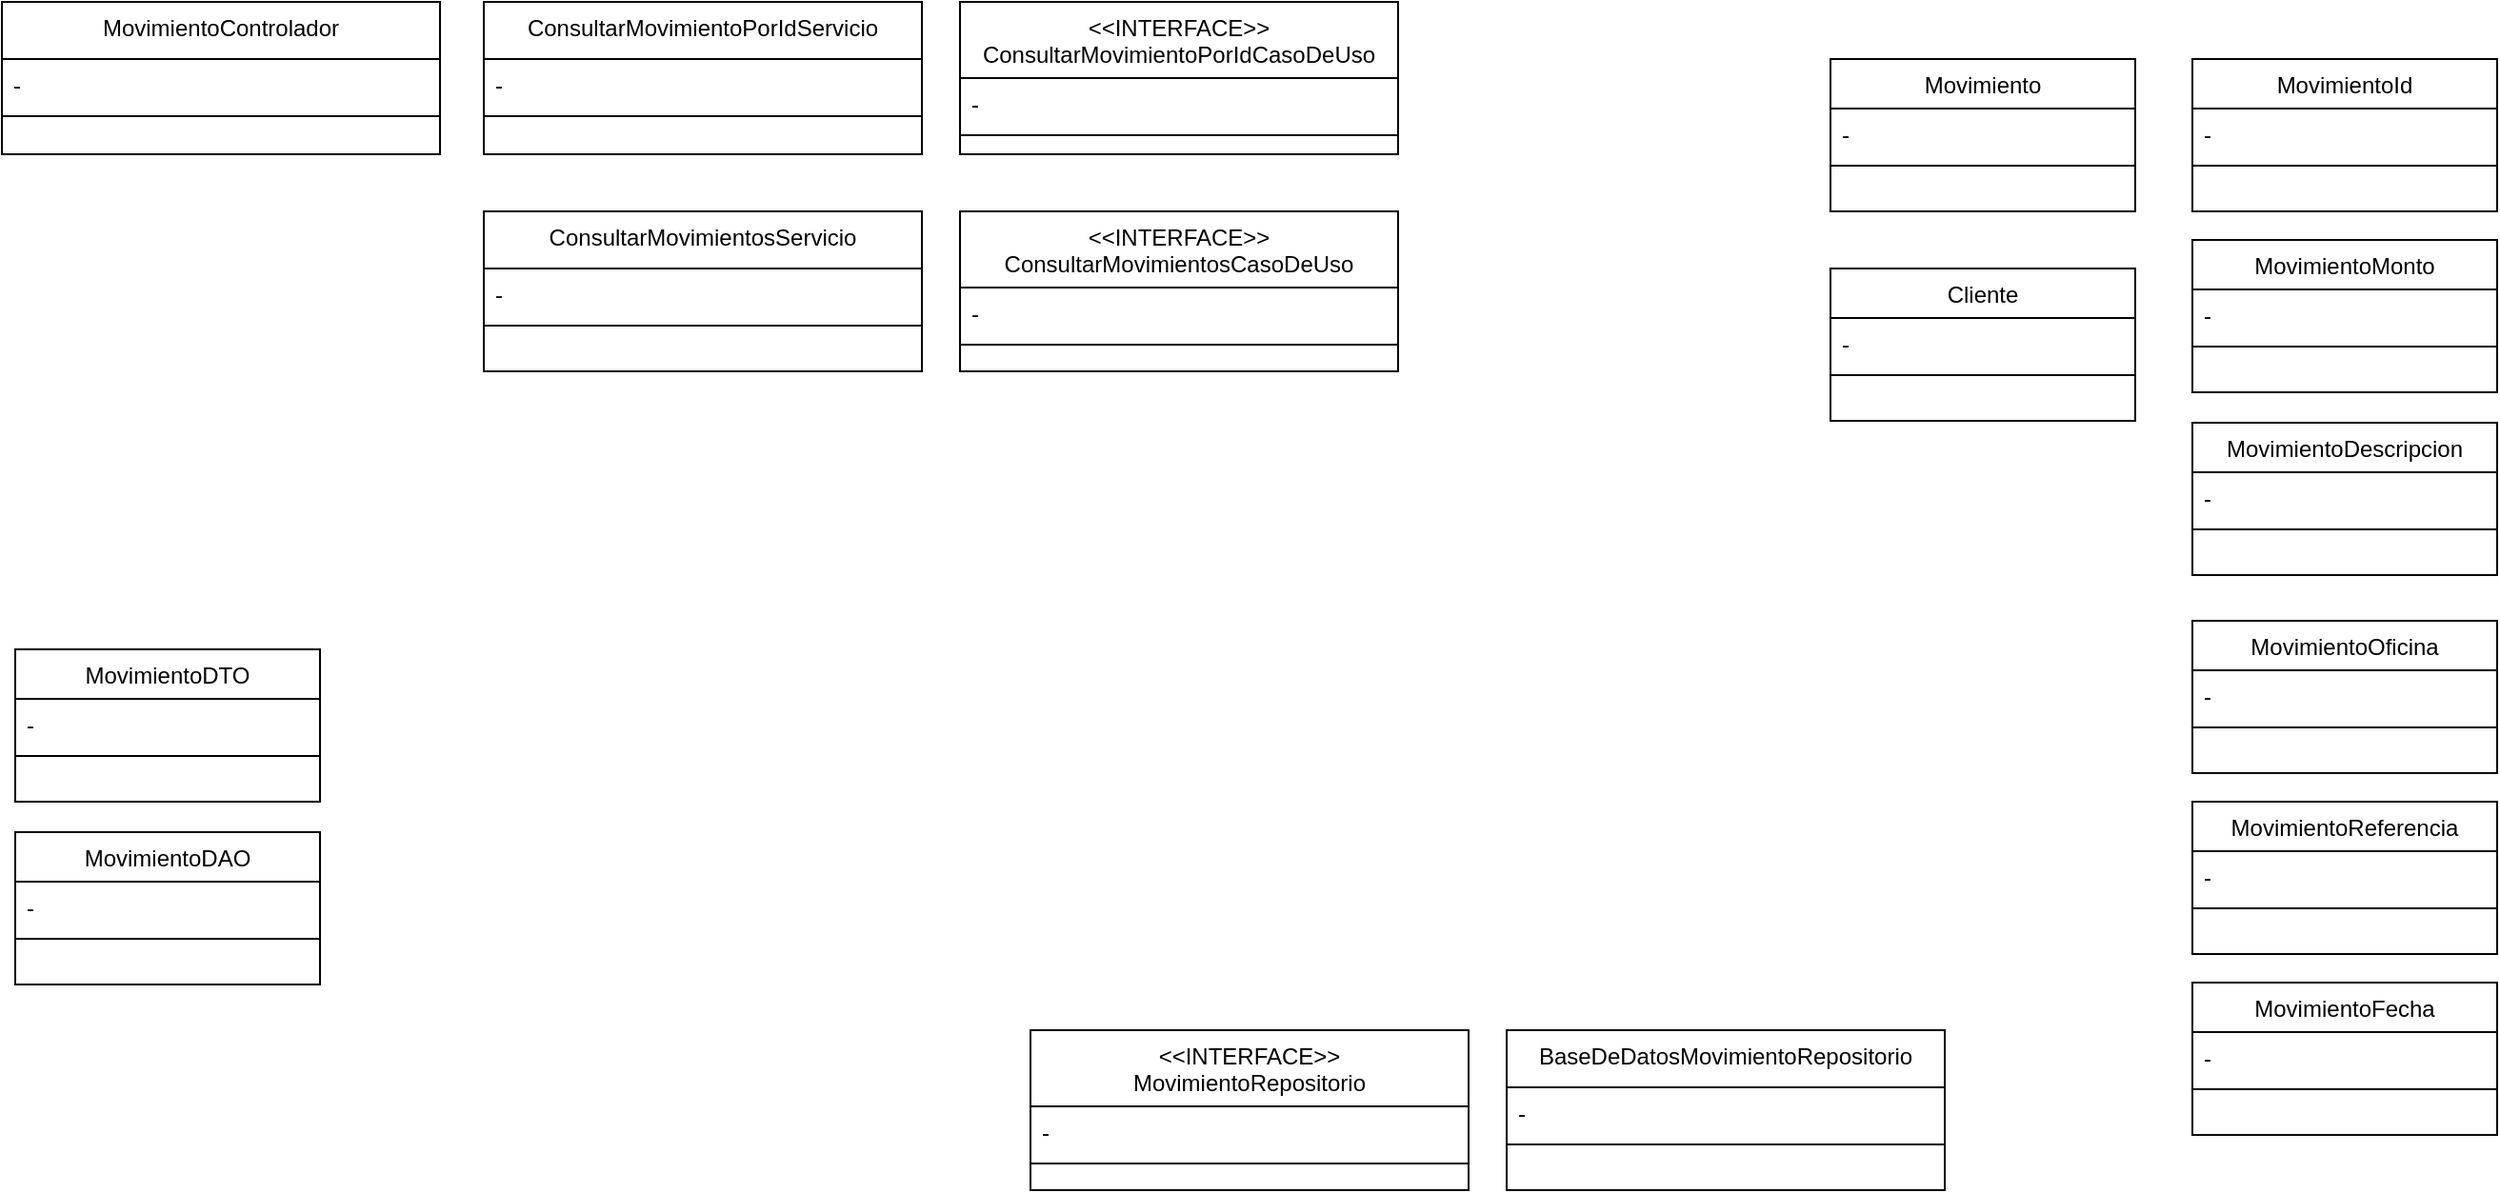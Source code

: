 <mxfile version="20.0.3" type="github">
  <diagram id="C5RBs43oDa-KdzZeNtuy" name="Page-1">
    <mxGraphModel dx="2858" dy="1134" grid="1" gridSize="10" guides="1" tooltips="1" connect="1" arrows="1" fold="1" page="1" pageScale="1" pageWidth="827" pageHeight="1169" math="0" shadow="0">
      <root>
        <mxCell id="WIyWlLk6GJQsqaUBKTNV-0" />
        <mxCell id="WIyWlLk6GJQsqaUBKTNV-1" parent="WIyWlLk6GJQsqaUBKTNV-0" />
        <mxCell id="2yFdf9DXdA51hIsUHz0y-0" value="Movimiento" style="swimlane;fontStyle=0;align=center;verticalAlign=top;childLayout=stackLayout;horizontal=1;startSize=26;horizontalStack=0;resizeParent=1;resizeLast=0;collapsible=1;marginBottom=0;rounded=0;shadow=0;strokeWidth=1;" parent="WIyWlLk6GJQsqaUBKTNV-1" vertex="1">
          <mxGeometry x="380" y="240" width="160" height="80" as="geometry">
            <mxRectangle x="550" y="140" width="160" height="26" as="alternateBounds" />
          </mxGeometry>
        </mxCell>
        <mxCell id="2yFdf9DXdA51hIsUHz0y-1" value="- " style="text;align=left;verticalAlign=top;spacingLeft=4;spacingRight=4;overflow=hidden;rotatable=0;points=[[0,0.5],[1,0.5]];portConstraint=eastwest;" parent="2yFdf9DXdA51hIsUHz0y-0" vertex="1">
          <mxGeometry y="26" width="160" height="26" as="geometry" />
        </mxCell>
        <mxCell id="2yFdf9DXdA51hIsUHz0y-6" value="" style="line;html=1;strokeWidth=1;align=left;verticalAlign=middle;spacingTop=-1;spacingLeft=3;spacingRight=3;rotatable=0;labelPosition=right;points=[];portConstraint=eastwest;" parent="2yFdf9DXdA51hIsUHz0y-0" vertex="1">
          <mxGeometry y="52" width="160" height="8" as="geometry" />
        </mxCell>
        <mxCell id="2yFdf9DXdA51hIsUHz0y-12" value="MovimientoMonto" style="swimlane;fontStyle=0;align=center;verticalAlign=top;childLayout=stackLayout;horizontal=1;startSize=26;horizontalStack=0;resizeParent=1;resizeLast=0;collapsible=1;marginBottom=0;rounded=0;shadow=0;strokeWidth=1;" parent="WIyWlLk6GJQsqaUBKTNV-1" vertex="1">
          <mxGeometry x="570" y="335" width="160" height="80" as="geometry">
            <mxRectangle x="550" y="140" width="160" height="26" as="alternateBounds" />
          </mxGeometry>
        </mxCell>
        <mxCell id="2yFdf9DXdA51hIsUHz0y-13" value="- " style="text;align=left;verticalAlign=top;spacingLeft=4;spacingRight=4;overflow=hidden;rotatable=0;points=[[0,0.5],[1,0.5]];portConstraint=eastwest;" parent="2yFdf9DXdA51hIsUHz0y-12" vertex="1">
          <mxGeometry y="26" width="160" height="26" as="geometry" />
        </mxCell>
        <mxCell id="2yFdf9DXdA51hIsUHz0y-14" value="" style="line;html=1;strokeWidth=1;align=left;verticalAlign=middle;spacingTop=-1;spacingLeft=3;spacingRight=3;rotatable=0;labelPosition=right;points=[];portConstraint=eastwest;" parent="2yFdf9DXdA51hIsUHz0y-12" vertex="1">
          <mxGeometry y="52" width="160" height="8" as="geometry" />
        </mxCell>
        <mxCell id="2yFdf9DXdA51hIsUHz0y-16" value="MovimientoDescripcion" style="swimlane;fontStyle=0;align=center;verticalAlign=top;childLayout=stackLayout;horizontal=1;startSize=26;horizontalStack=0;resizeParent=1;resizeLast=0;collapsible=1;marginBottom=0;rounded=0;shadow=0;strokeWidth=1;" parent="WIyWlLk6GJQsqaUBKTNV-1" vertex="1">
          <mxGeometry x="570" y="431" width="160" height="80" as="geometry">
            <mxRectangle x="550" y="140" width="160" height="26" as="alternateBounds" />
          </mxGeometry>
        </mxCell>
        <mxCell id="2yFdf9DXdA51hIsUHz0y-17" value="- " style="text;align=left;verticalAlign=top;spacingLeft=4;spacingRight=4;overflow=hidden;rotatable=0;points=[[0,0.5],[1,0.5]];portConstraint=eastwest;" parent="2yFdf9DXdA51hIsUHz0y-16" vertex="1">
          <mxGeometry y="26" width="160" height="26" as="geometry" />
        </mxCell>
        <mxCell id="2yFdf9DXdA51hIsUHz0y-18" value="" style="line;html=1;strokeWidth=1;align=left;verticalAlign=middle;spacingTop=-1;spacingLeft=3;spacingRight=3;rotatable=0;labelPosition=right;points=[];portConstraint=eastwest;" parent="2yFdf9DXdA51hIsUHz0y-16" vertex="1">
          <mxGeometry y="52" width="160" height="8" as="geometry" />
        </mxCell>
        <mxCell id="2yFdf9DXdA51hIsUHz0y-19" value="MovimientoOficina" style="swimlane;fontStyle=0;align=center;verticalAlign=top;childLayout=stackLayout;horizontal=1;startSize=26;horizontalStack=0;resizeParent=1;resizeLast=0;collapsible=1;marginBottom=0;rounded=0;shadow=0;strokeWidth=1;" parent="WIyWlLk6GJQsqaUBKTNV-1" vertex="1">
          <mxGeometry x="570" y="535" width="160" height="80" as="geometry">
            <mxRectangle x="550" y="140" width="160" height="26" as="alternateBounds" />
          </mxGeometry>
        </mxCell>
        <mxCell id="2yFdf9DXdA51hIsUHz0y-20" value="- " style="text;align=left;verticalAlign=top;spacingLeft=4;spacingRight=4;overflow=hidden;rotatable=0;points=[[0,0.5],[1,0.5]];portConstraint=eastwest;" parent="2yFdf9DXdA51hIsUHz0y-19" vertex="1">
          <mxGeometry y="26" width="160" height="26" as="geometry" />
        </mxCell>
        <mxCell id="2yFdf9DXdA51hIsUHz0y-21" value="" style="line;html=1;strokeWidth=1;align=left;verticalAlign=middle;spacingTop=-1;spacingLeft=3;spacingRight=3;rotatable=0;labelPosition=right;points=[];portConstraint=eastwest;" parent="2yFdf9DXdA51hIsUHz0y-19" vertex="1">
          <mxGeometry y="52" width="160" height="8" as="geometry" />
        </mxCell>
        <mxCell id="2yFdf9DXdA51hIsUHz0y-22" value="MovimientoReferencia" style="swimlane;fontStyle=0;align=center;verticalAlign=top;childLayout=stackLayout;horizontal=1;startSize=26;horizontalStack=0;resizeParent=1;resizeLast=0;collapsible=1;marginBottom=0;rounded=0;shadow=0;strokeWidth=1;" parent="WIyWlLk6GJQsqaUBKTNV-1" vertex="1">
          <mxGeometry x="570" y="630" width="160" height="80" as="geometry">
            <mxRectangle x="550" y="140" width="160" height="26" as="alternateBounds" />
          </mxGeometry>
        </mxCell>
        <mxCell id="2yFdf9DXdA51hIsUHz0y-23" value="- " style="text;align=left;verticalAlign=top;spacingLeft=4;spacingRight=4;overflow=hidden;rotatable=0;points=[[0,0.5],[1,0.5]];portConstraint=eastwest;" parent="2yFdf9DXdA51hIsUHz0y-22" vertex="1">
          <mxGeometry y="26" width="160" height="26" as="geometry" />
        </mxCell>
        <mxCell id="2yFdf9DXdA51hIsUHz0y-24" value="" style="line;html=1;strokeWidth=1;align=left;verticalAlign=middle;spacingTop=-1;spacingLeft=3;spacingRight=3;rotatable=0;labelPosition=right;points=[];portConstraint=eastwest;" parent="2yFdf9DXdA51hIsUHz0y-22" vertex="1">
          <mxGeometry y="52" width="160" height="8" as="geometry" />
        </mxCell>
        <mxCell id="2yFdf9DXdA51hIsUHz0y-26" value="MovimientoFecha" style="swimlane;fontStyle=0;align=center;verticalAlign=top;childLayout=stackLayout;horizontal=1;startSize=26;horizontalStack=0;resizeParent=1;resizeLast=0;collapsible=1;marginBottom=0;rounded=0;shadow=0;strokeWidth=1;" parent="WIyWlLk6GJQsqaUBKTNV-1" vertex="1">
          <mxGeometry x="570" y="725" width="160" height="80" as="geometry">
            <mxRectangle x="550" y="140" width="160" height="26" as="alternateBounds" />
          </mxGeometry>
        </mxCell>
        <mxCell id="2yFdf9DXdA51hIsUHz0y-27" value="- " style="text;align=left;verticalAlign=top;spacingLeft=4;spacingRight=4;overflow=hidden;rotatable=0;points=[[0,0.5],[1,0.5]];portConstraint=eastwest;" parent="2yFdf9DXdA51hIsUHz0y-26" vertex="1">
          <mxGeometry y="26" width="160" height="26" as="geometry" />
        </mxCell>
        <mxCell id="2yFdf9DXdA51hIsUHz0y-28" value="" style="line;html=1;strokeWidth=1;align=left;verticalAlign=middle;spacingTop=-1;spacingLeft=3;spacingRight=3;rotatable=0;labelPosition=right;points=[];portConstraint=eastwest;" parent="2yFdf9DXdA51hIsUHz0y-26" vertex="1">
          <mxGeometry y="52" width="160" height="8" as="geometry" />
        </mxCell>
        <mxCell id="2yFdf9DXdA51hIsUHz0y-29" value="&lt;&lt;INTERFACE&gt;&gt;&#xa;ConsultarMovimientoPorIdCasoDeUso" style="swimlane;fontStyle=0;align=center;verticalAlign=top;childLayout=stackLayout;horizontal=1;startSize=40;horizontalStack=0;resizeParent=1;resizeLast=0;collapsible=1;marginBottom=0;rounded=0;shadow=0;strokeWidth=1;" parent="WIyWlLk6GJQsqaUBKTNV-1" vertex="1">
          <mxGeometry x="-77" y="210" width="230" height="80" as="geometry">
            <mxRectangle x="550" y="140" width="160" height="26" as="alternateBounds" />
          </mxGeometry>
        </mxCell>
        <mxCell id="2yFdf9DXdA51hIsUHz0y-30" value="- " style="text;align=left;verticalAlign=top;spacingLeft=4;spacingRight=4;overflow=hidden;rotatable=0;points=[[0,0.5],[1,0.5]];portConstraint=eastwest;" parent="2yFdf9DXdA51hIsUHz0y-29" vertex="1">
          <mxGeometry y="40" width="230" height="26" as="geometry" />
        </mxCell>
        <mxCell id="2yFdf9DXdA51hIsUHz0y-31" value="" style="line;html=1;strokeWidth=1;align=left;verticalAlign=middle;spacingTop=-1;spacingLeft=3;spacingRight=3;rotatable=0;labelPosition=right;points=[];portConstraint=eastwest;" parent="2yFdf9DXdA51hIsUHz0y-29" vertex="1">
          <mxGeometry y="66" width="230" height="8" as="geometry" />
        </mxCell>
        <mxCell id="2yFdf9DXdA51hIsUHz0y-32" value="MovimientoId" style="swimlane;fontStyle=0;align=center;verticalAlign=top;childLayout=stackLayout;horizontal=1;startSize=26;horizontalStack=0;resizeParent=1;resizeLast=0;collapsible=1;marginBottom=0;rounded=0;shadow=0;strokeWidth=1;" parent="WIyWlLk6GJQsqaUBKTNV-1" vertex="1">
          <mxGeometry x="570" y="240" width="160" height="80" as="geometry">
            <mxRectangle x="550" y="140" width="160" height="26" as="alternateBounds" />
          </mxGeometry>
        </mxCell>
        <mxCell id="2yFdf9DXdA51hIsUHz0y-33" value="- " style="text;align=left;verticalAlign=top;spacingLeft=4;spacingRight=4;overflow=hidden;rotatable=0;points=[[0,0.5],[1,0.5]];portConstraint=eastwest;" parent="2yFdf9DXdA51hIsUHz0y-32" vertex="1">
          <mxGeometry y="26" width="160" height="26" as="geometry" />
        </mxCell>
        <mxCell id="2yFdf9DXdA51hIsUHz0y-34" value="" style="line;html=1;strokeWidth=1;align=left;verticalAlign=middle;spacingTop=-1;spacingLeft=3;spacingRight=3;rotatable=0;labelPosition=right;points=[];portConstraint=eastwest;" parent="2yFdf9DXdA51hIsUHz0y-32" vertex="1">
          <mxGeometry y="52" width="160" height="8" as="geometry" />
        </mxCell>
        <mxCell id="2yFdf9DXdA51hIsUHz0y-38" value="&lt;&lt;INTERFACE&gt;&gt;&#xa;ConsultarMovimientosCasoDeUso" style="swimlane;fontStyle=0;align=center;verticalAlign=top;childLayout=stackLayout;horizontal=1;startSize=40;horizontalStack=0;resizeParent=1;resizeLast=0;collapsible=1;marginBottom=0;rounded=0;shadow=0;strokeWidth=1;" parent="WIyWlLk6GJQsqaUBKTNV-1" vertex="1">
          <mxGeometry x="-77" y="320" width="230" height="84" as="geometry">
            <mxRectangle x="550" y="140" width="160" height="26" as="alternateBounds" />
          </mxGeometry>
        </mxCell>
        <mxCell id="2yFdf9DXdA51hIsUHz0y-39" value="- " style="text;align=left;verticalAlign=top;spacingLeft=4;spacingRight=4;overflow=hidden;rotatable=0;points=[[0,0.5],[1,0.5]];portConstraint=eastwest;" parent="2yFdf9DXdA51hIsUHz0y-38" vertex="1">
          <mxGeometry y="40" width="230" height="26" as="geometry" />
        </mxCell>
        <mxCell id="2yFdf9DXdA51hIsUHz0y-40" value="" style="line;html=1;strokeWidth=1;align=left;verticalAlign=middle;spacingTop=-1;spacingLeft=3;spacingRight=3;rotatable=0;labelPosition=right;points=[];portConstraint=eastwest;" parent="2yFdf9DXdA51hIsUHz0y-38" vertex="1">
          <mxGeometry y="66" width="230" height="8" as="geometry" />
        </mxCell>
        <mxCell id="2yFdf9DXdA51hIsUHz0y-41" value="ConsultarMovimientoPorIdServicio" style="swimlane;fontStyle=0;align=center;verticalAlign=top;childLayout=stackLayout;horizontal=1;startSize=30;horizontalStack=0;resizeParent=1;resizeLast=0;collapsible=1;marginBottom=0;rounded=0;shadow=0;strokeWidth=1;" parent="WIyWlLk6GJQsqaUBKTNV-1" vertex="1">
          <mxGeometry x="-327" y="210" width="230" height="80" as="geometry">
            <mxRectangle x="550" y="140" width="160" height="26" as="alternateBounds" />
          </mxGeometry>
        </mxCell>
        <mxCell id="2yFdf9DXdA51hIsUHz0y-42" value="- " style="text;align=left;verticalAlign=top;spacingLeft=4;spacingRight=4;overflow=hidden;rotatable=0;points=[[0,0.5],[1,0.5]];portConstraint=eastwest;" parent="2yFdf9DXdA51hIsUHz0y-41" vertex="1">
          <mxGeometry y="30" width="230" height="26" as="geometry" />
        </mxCell>
        <mxCell id="2yFdf9DXdA51hIsUHz0y-43" value="" style="line;html=1;strokeWidth=1;align=left;verticalAlign=middle;spacingTop=-1;spacingLeft=3;spacingRight=3;rotatable=0;labelPosition=right;points=[];portConstraint=eastwest;" parent="2yFdf9DXdA51hIsUHz0y-41" vertex="1">
          <mxGeometry y="56" width="230" height="8" as="geometry" />
        </mxCell>
        <mxCell id="2yFdf9DXdA51hIsUHz0y-44" value="ConsultarMovimientosServicio" style="swimlane;fontStyle=0;align=center;verticalAlign=top;childLayout=stackLayout;horizontal=1;startSize=30;horizontalStack=0;resizeParent=1;resizeLast=0;collapsible=1;marginBottom=0;rounded=0;shadow=0;strokeWidth=1;" parent="WIyWlLk6GJQsqaUBKTNV-1" vertex="1">
          <mxGeometry x="-327" y="320" width="230" height="84" as="geometry">
            <mxRectangle x="550" y="140" width="160" height="26" as="alternateBounds" />
          </mxGeometry>
        </mxCell>
        <mxCell id="2yFdf9DXdA51hIsUHz0y-45" value="- " style="text;align=left;verticalAlign=top;spacingLeft=4;spacingRight=4;overflow=hidden;rotatable=0;points=[[0,0.5],[1,0.5]];portConstraint=eastwest;" parent="2yFdf9DXdA51hIsUHz0y-44" vertex="1">
          <mxGeometry y="30" width="230" height="26" as="geometry" />
        </mxCell>
        <mxCell id="2yFdf9DXdA51hIsUHz0y-46" value="" style="line;html=1;strokeWidth=1;align=left;verticalAlign=middle;spacingTop=-1;spacingLeft=3;spacingRight=3;rotatable=0;labelPosition=right;points=[];portConstraint=eastwest;" parent="2yFdf9DXdA51hIsUHz0y-44" vertex="1">
          <mxGeometry y="56" width="230" height="8" as="geometry" />
        </mxCell>
        <mxCell id="2yFdf9DXdA51hIsUHz0y-47" value="MovimientoControlador" style="swimlane;fontStyle=0;align=center;verticalAlign=top;childLayout=stackLayout;horizontal=1;startSize=30;horizontalStack=0;resizeParent=1;resizeLast=0;collapsible=1;marginBottom=0;rounded=0;shadow=0;strokeWidth=1;" parent="WIyWlLk6GJQsqaUBKTNV-1" vertex="1">
          <mxGeometry x="-580" y="210" width="230" height="80" as="geometry">
            <mxRectangle x="550" y="140" width="160" height="26" as="alternateBounds" />
          </mxGeometry>
        </mxCell>
        <mxCell id="2yFdf9DXdA51hIsUHz0y-48" value="- " style="text;align=left;verticalAlign=top;spacingLeft=4;spacingRight=4;overflow=hidden;rotatable=0;points=[[0,0.5],[1,0.5]];portConstraint=eastwest;" parent="2yFdf9DXdA51hIsUHz0y-47" vertex="1">
          <mxGeometry y="30" width="230" height="26" as="geometry" />
        </mxCell>
        <mxCell id="2yFdf9DXdA51hIsUHz0y-49" value="" style="line;html=1;strokeWidth=1;align=left;verticalAlign=middle;spacingTop=-1;spacingLeft=3;spacingRight=3;rotatable=0;labelPosition=right;points=[];portConstraint=eastwest;" parent="2yFdf9DXdA51hIsUHz0y-47" vertex="1">
          <mxGeometry y="56" width="230" height="8" as="geometry" />
        </mxCell>
        <mxCell id="2yFdf9DXdA51hIsUHz0y-51" value="MovimientoDTO" style="swimlane;fontStyle=0;align=center;verticalAlign=top;childLayout=stackLayout;horizontal=1;startSize=26;horizontalStack=0;resizeParent=1;resizeLast=0;collapsible=1;marginBottom=0;rounded=0;shadow=0;strokeWidth=1;" parent="WIyWlLk6GJQsqaUBKTNV-1" vertex="1">
          <mxGeometry x="-573" y="550" width="160" height="80" as="geometry">
            <mxRectangle x="550" y="140" width="160" height="26" as="alternateBounds" />
          </mxGeometry>
        </mxCell>
        <mxCell id="2yFdf9DXdA51hIsUHz0y-52" value="- " style="text;align=left;verticalAlign=top;spacingLeft=4;spacingRight=4;overflow=hidden;rotatable=0;points=[[0,0.5],[1,0.5]];portConstraint=eastwest;" parent="2yFdf9DXdA51hIsUHz0y-51" vertex="1">
          <mxGeometry y="26" width="160" height="26" as="geometry" />
        </mxCell>
        <mxCell id="2yFdf9DXdA51hIsUHz0y-53" value="" style="line;html=1;strokeWidth=1;align=left;verticalAlign=middle;spacingTop=-1;spacingLeft=3;spacingRight=3;rotatable=0;labelPosition=right;points=[];portConstraint=eastwest;" parent="2yFdf9DXdA51hIsUHz0y-51" vertex="1">
          <mxGeometry y="52" width="160" height="8" as="geometry" />
        </mxCell>
        <mxCell id="2yFdf9DXdA51hIsUHz0y-54" value="MovimientoDAO" style="swimlane;fontStyle=0;align=center;verticalAlign=top;childLayout=stackLayout;horizontal=1;startSize=26;horizontalStack=0;resizeParent=1;resizeLast=0;collapsible=1;marginBottom=0;rounded=0;shadow=0;strokeWidth=1;" parent="WIyWlLk6GJQsqaUBKTNV-1" vertex="1">
          <mxGeometry x="-573" y="646" width="160" height="80" as="geometry">
            <mxRectangle x="550" y="140" width="160" height="26" as="alternateBounds" />
          </mxGeometry>
        </mxCell>
        <mxCell id="2yFdf9DXdA51hIsUHz0y-55" value="- " style="text;align=left;verticalAlign=top;spacingLeft=4;spacingRight=4;overflow=hidden;rotatable=0;points=[[0,0.5],[1,0.5]];portConstraint=eastwest;" parent="2yFdf9DXdA51hIsUHz0y-54" vertex="1">
          <mxGeometry y="26" width="160" height="26" as="geometry" />
        </mxCell>
        <mxCell id="2yFdf9DXdA51hIsUHz0y-56" value="" style="line;html=1;strokeWidth=1;align=left;verticalAlign=middle;spacingTop=-1;spacingLeft=3;spacingRight=3;rotatable=0;labelPosition=right;points=[];portConstraint=eastwest;" parent="2yFdf9DXdA51hIsUHz0y-54" vertex="1">
          <mxGeometry y="52" width="160" height="8" as="geometry" />
        </mxCell>
        <mxCell id="2yFdf9DXdA51hIsUHz0y-57" value="&lt;&lt;INTERFACE&gt;&gt;&#xa;MovimientoRepositorio" style="swimlane;fontStyle=0;align=center;verticalAlign=top;childLayout=stackLayout;horizontal=1;startSize=40;horizontalStack=0;resizeParent=1;resizeLast=0;collapsible=1;marginBottom=0;rounded=0;shadow=0;strokeWidth=1;" parent="WIyWlLk6GJQsqaUBKTNV-1" vertex="1">
          <mxGeometry x="-40" y="750" width="230" height="84" as="geometry">
            <mxRectangle x="550" y="140" width="160" height="26" as="alternateBounds" />
          </mxGeometry>
        </mxCell>
        <mxCell id="2yFdf9DXdA51hIsUHz0y-58" value="- " style="text;align=left;verticalAlign=top;spacingLeft=4;spacingRight=4;overflow=hidden;rotatable=0;points=[[0,0.5],[1,0.5]];portConstraint=eastwest;" parent="2yFdf9DXdA51hIsUHz0y-57" vertex="1">
          <mxGeometry y="40" width="230" height="26" as="geometry" />
        </mxCell>
        <mxCell id="2yFdf9DXdA51hIsUHz0y-59" value="" style="line;html=1;strokeWidth=1;align=left;verticalAlign=middle;spacingTop=-1;spacingLeft=3;spacingRight=3;rotatable=0;labelPosition=right;points=[];portConstraint=eastwest;" parent="2yFdf9DXdA51hIsUHz0y-57" vertex="1">
          <mxGeometry y="66" width="230" height="8" as="geometry" />
        </mxCell>
        <mxCell id="2yFdf9DXdA51hIsUHz0y-60" value="BaseDeDatosMovimientoRepositorio" style="swimlane;fontStyle=0;align=center;verticalAlign=top;childLayout=stackLayout;horizontal=1;startSize=30;horizontalStack=0;resizeParent=1;resizeLast=0;collapsible=1;marginBottom=0;rounded=0;shadow=0;strokeWidth=1;" parent="WIyWlLk6GJQsqaUBKTNV-1" vertex="1">
          <mxGeometry x="210" y="750" width="230" height="84" as="geometry">
            <mxRectangle x="550" y="140" width="160" height="26" as="alternateBounds" />
          </mxGeometry>
        </mxCell>
        <mxCell id="2yFdf9DXdA51hIsUHz0y-61" value="- " style="text;align=left;verticalAlign=top;spacingLeft=4;spacingRight=4;overflow=hidden;rotatable=0;points=[[0,0.5],[1,0.5]];portConstraint=eastwest;" parent="2yFdf9DXdA51hIsUHz0y-60" vertex="1">
          <mxGeometry y="30" width="230" height="26" as="geometry" />
        </mxCell>
        <mxCell id="2yFdf9DXdA51hIsUHz0y-62" value="" style="line;html=1;strokeWidth=1;align=left;verticalAlign=middle;spacingTop=-1;spacingLeft=3;spacingRight=3;rotatable=0;labelPosition=right;points=[];portConstraint=eastwest;" parent="2yFdf9DXdA51hIsUHz0y-60" vertex="1">
          <mxGeometry y="56" width="230" height="8" as="geometry" />
        </mxCell>
        <mxCell id="zCENfiIeE35nq5YsgJAM-3" value="Cliente" style="swimlane;fontStyle=0;align=center;verticalAlign=top;childLayout=stackLayout;horizontal=1;startSize=26;horizontalStack=0;resizeParent=1;resizeLast=0;collapsible=1;marginBottom=0;rounded=0;shadow=0;strokeWidth=1;" vertex="1" parent="WIyWlLk6GJQsqaUBKTNV-1">
          <mxGeometry x="380" y="350" width="160" height="80" as="geometry">
            <mxRectangle x="550" y="140" width="160" height="26" as="alternateBounds" />
          </mxGeometry>
        </mxCell>
        <mxCell id="zCENfiIeE35nq5YsgJAM-4" value="- " style="text;align=left;verticalAlign=top;spacingLeft=4;spacingRight=4;overflow=hidden;rotatable=0;points=[[0,0.5],[1,0.5]];portConstraint=eastwest;" vertex="1" parent="zCENfiIeE35nq5YsgJAM-3">
          <mxGeometry y="26" width="160" height="26" as="geometry" />
        </mxCell>
        <mxCell id="zCENfiIeE35nq5YsgJAM-5" value="" style="line;html=1;strokeWidth=1;align=left;verticalAlign=middle;spacingTop=-1;spacingLeft=3;spacingRight=3;rotatable=0;labelPosition=right;points=[];portConstraint=eastwest;" vertex="1" parent="zCENfiIeE35nq5YsgJAM-3">
          <mxGeometry y="52" width="160" height="8" as="geometry" />
        </mxCell>
      </root>
    </mxGraphModel>
  </diagram>
</mxfile>
